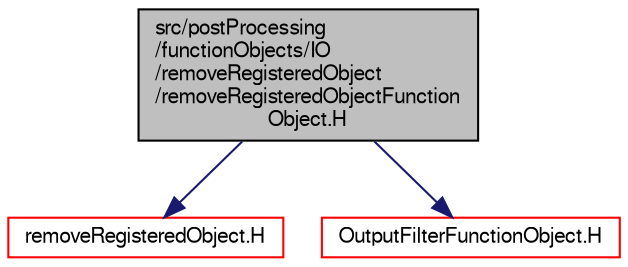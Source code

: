 digraph "src/postProcessing/functionObjects/IO/removeRegisteredObject/removeRegisteredObjectFunctionObject.H"
{
  bgcolor="transparent";
  edge [fontname="FreeSans",fontsize="10",labelfontname="FreeSans",labelfontsize="10"];
  node [fontname="FreeSans",fontsize="10",shape=record];
  Node0 [label="src/postProcessing\l/functionObjects/IO\l/removeRegisteredObject\l/removeRegisteredObjectFunction\lObject.H",height=0.2,width=0.4,color="black", fillcolor="grey75", style="filled", fontcolor="black"];
  Node0 -> Node1 [color="midnightblue",fontsize="10",style="solid",fontname="FreeSans"];
  Node1 [label="removeRegisteredObject.H",height=0.2,width=0.4,color="red",URL="$a13610.html"];
  Node0 -> Node62 [color="midnightblue",fontsize="10",style="solid",fontname="FreeSans"];
  Node62 [label="OutputFilterFunctionObject.H",height=0.2,width=0.4,color="red",URL="$a08975.html"];
}
